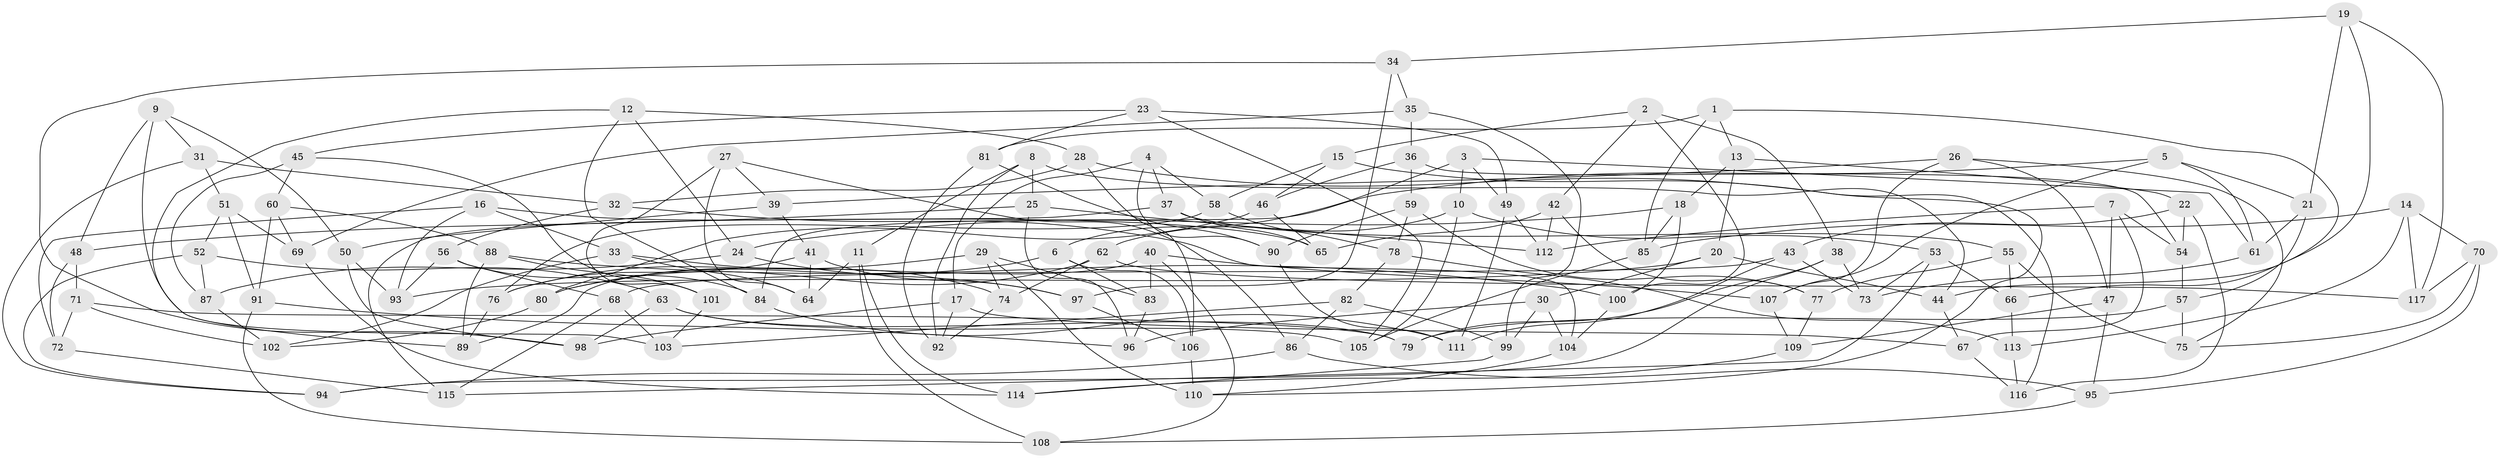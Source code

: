 // Generated by graph-tools (version 1.1) at 2025/38/03/09/25 02:38:08]
// undirected, 117 vertices, 234 edges
graph export_dot {
graph [start="1"]
  node [color=gray90,style=filled];
  1;
  2;
  3;
  4;
  5;
  6;
  7;
  8;
  9;
  10;
  11;
  12;
  13;
  14;
  15;
  16;
  17;
  18;
  19;
  20;
  21;
  22;
  23;
  24;
  25;
  26;
  27;
  28;
  29;
  30;
  31;
  32;
  33;
  34;
  35;
  36;
  37;
  38;
  39;
  40;
  41;
  42;
  43;
  44;
  45;
  46;
  47;
  48;
  49;
  50;
  51;
  52;
  53;
  54;
  55;
  56;
  57;
  58;
  59;
  60;
  61;
  62;
  63;
  64;
  65;
  66;
  67;
  68;
  69;
  70;
  71;
  72;
  73;
  74;
  75;
  76;
  77;
  78;
  79;
  80;
  81;
  82;
  83;
  84;
  85;
  86;
  87;
  88;
  89;
  90;
  91;
  92;
  93;
  94;
  95;
  96;
  97;
  98;
  99;
  100;
  101;
  102;
  103;
  104;
  105;
  106;
  107;
  108;
  109;
  110;
  111;
  112;
  113;
  114;
  115;
  116;
  117;
  1 -- 66;
  1 -- 85;
  1 -- 81;
  1 -- 13;
  2 -- 100;
  2 -- 38;
  2 -- 15;
  2 -- 42;
  3 -- 49;
  3 -- 61;
  3 -- 10;
  3 -- 6;
  4 -- 17;
  4 -- 90;
  4 -- 58;
  4 -- 37;
  5 -- 61;
  5 -- 84;
  5 -- 21;
  5 -- 107;
  6 -- 106;
  6 -- 83;
  6 -- 80;
  7 -- 54;
  7 -- 112;
  7 -- 67;
  7 -- 47;
  8 -- 25;
  8 -- 11;
  8 -- 92;
  8 -- 44;
  9 -- 31;
  9 -- 50;
  9 -- 48;
  9 -- 103;
  10 -- 62;
  10 -- 53;
  10 -- 105;
  11 -- 114;
  11 -- 64;
  11 -- 108;
  12 -- 89;
  12 -- 28;
  12 -- 84;
  12 -- 24;
  13 -- 18;
  13 -- 20;
  13 -- 22;
  14 -- 117;
  14 -- 70;
  14 -- 113;
  14 -- 85;
  15 -- 46;
  15 -- 58;
  15 -- 110;
  16 -- 72;
  16 -- 33;
  16 -- 65;
  16 -- 93;
  17 -- 98;
  17 -- 67;
  17 -- 92;
  18 -- 85;
  18 -- 100;
  18 -- 24;
  19 -- 44;
  19 -- 34;
  19 -- 21;
  19 -- 117;
  20 -- 30;
  20 -- 93;
  20 -- 44;
  21 -- 57;
  21 -- 61;
  22 -- 54;
  22 -- 43;
  22 -- 116;
  23 -- 105;
  23 -- 49;
  23 -- 45;
  23 -- 81;
  24 -- 87;
  24 -- 97;
  25 -- 96;
  25 -- 112;
  25 -- 48;
  26 -- 47;
  26 -- 75;
  26 -- 39;
  26 -- 107;
  27 -- 39;
  27 -- 86;
  27 -- 64;
  27 -- 101;
  28 -- 106;
  28 -- 116;
  28 -- 32;
  29 -- 74;
  29 -- 110;
  29 -- 76;
  29 -- 83;
  30 -- 104;
  30 -- 99;
  30 -- 96;
  31 -- 51;
  31 -- 94;
  31 -- 32;
  32 -- 104;
  32 -- 56;
  33 -- 102;
  33 -- 74;
  33 -- 64;
  34 -- 35;
  34 -- 98;
  34 -- 97;
  35 -- 99;
  35 -- 69;
  35 -- 36;
  36 -- 46;
  36 -- 54;
  36 -- 59;
  37 -- 115;
  37 -- 55;
  37 -- 65;
  38 -- 79;
  38 -- 73;
  38 -- 94;
  39 -- 50;
  39 -- 41;
  40 -- 83;
  40 -- 89;
  40 -- 108;
  40 -- 107;
  41 -- 97;
  41 -- 76;
  41 -- 64;
  42 -- 112;
  42 -- 77;
  42 -- 65;
  43 -- 111;
  43 -- 68;
  43 -- 73;
  44 -- 67;
  45 -- 60;
  45 -- 87;
  45 -- 101;
  46 -- 65;
  46 -- 80;
  47 -- 95;
  47 -- 109;
  48 -- 72;
  48 -- 71;
  49 -- 112;
  49 -- 111;
  50 -- 93;
  50 -- 98;
  51 -- 52;
  51 -- 69;
  51 -- 91;
  52 -- 94;
  52 -- 87;
  52 -- 63;
  53 -- 73;
  53 -- 66;
  53 -- 115;
  54 -- 57;
  55 -- 75;
  55 -- 66;
  55 -- 77;
  56 -- 84;
  56 -- 68;
  56 -- 93;
  57 -- 75;
  57 -- 79;
  58 -- 78;
  58 -- 76;
  59 -- 78;
  59 -- 90;
  59 -- 77;
  60 -- 69;
  60 -- 91;
  60 -- 88;
  61 -- 73;
  62 -- 80;
  62 -- 117;
  62 -- 74;
  63 -- 105;
  63 -- 98;
  63 -- 79;
  66 -- 113;
  67 -- 116;
  68 -- 115;
  68 -- 103;
  69 -- 114;
  70 -- 117;
  70 -- 75;
  70 -- 95;
  71 -- 79;
  71 -- 72;
  71 -- 102;
  72 -- 115;
  74 -- 92;
  76 -- 89;
  77 -- 109;
  78 -- 82;
  78 -- 113;
  80 -- 102;
  81 -- 90;
  81 -- 92;
  82 -- 103;
  82 -- 86;
  82 -- 99;
  83 -- 96;
  84 -- 111;
  85 -- 105;
  86 -- 95;
  86 -- 94;
  87 -- 102;
  88 -- 101;
  88 -- 100;
  88 -- 89;
  90 -- 111;
  91 -- 108;
  91 -- 96;
  95 -- 108;
  97 -- 106;
  99 -- 114;
  100 -- 104;
  101 -- 103;
  104 -- 110;
  106 -- 110;
  107 -- 109;
  109 -- 114;
  113 -- 116;
}
